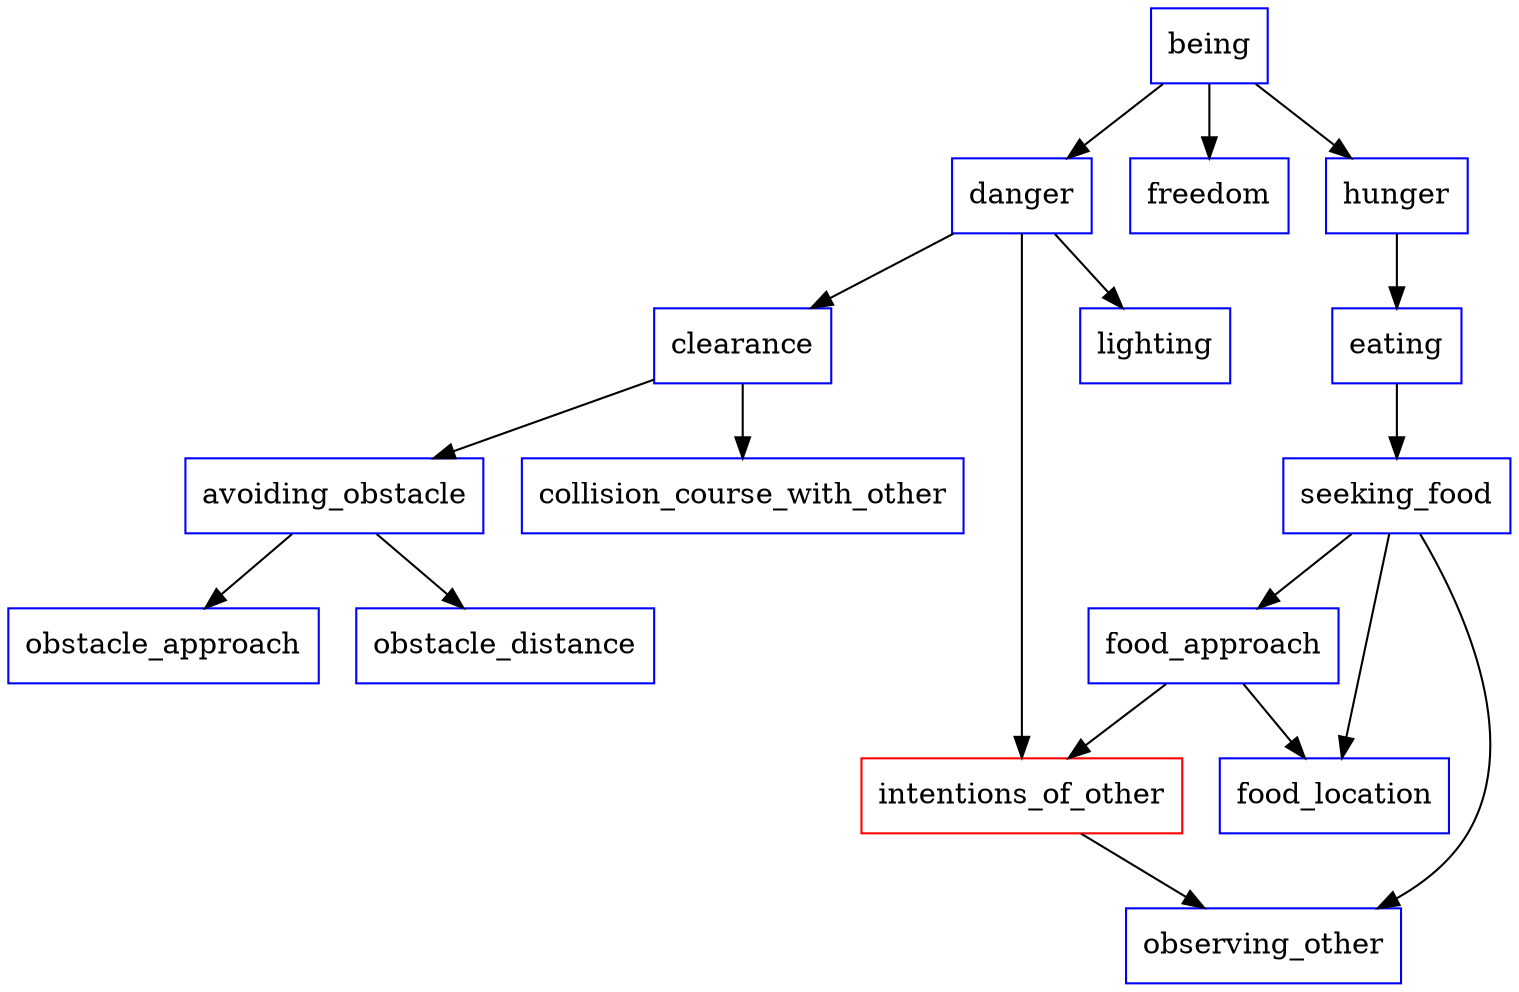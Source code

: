 digraph G {

  v0 [label="avoiding_obstacle",color="blue",shape="box"]
  v1 [label="being",color="blue",shape="box"]
  v2 [label="clearance",color="blue",shape="box"]
  v3 [label="collision_course_with_other",color="blue",shape="box"]
  v4 [label="danger",color="blue",shape="box"]
  v5 [label="eating",color="blue",shape="box"]
  v6 [label="food_approach",color="blue",shape="box"]
  v7 [label="freedom",color="blue",shape="box"]
  v8 [label="hunger",color="blue",shape="box"]
  v9 [label="intentions_of_other",color="red",shape="box"]
  v10 [label="lighting",color="blue",shape="box"]
  v11 [label="observing_other",color="blue",shape="box"]
  v12 [label="obstacle_approach",color="blue",shape="box"]
  v13 [label="obstacle_distance",color="blue",shape="box"]
  v14 [label="seeking_food",color="blue",shape="box"]
  v15 [label="food_location",color="blue",shape="box"]

  v0 -> v12
  v0 -> v13
  v1 -> v4
  v1 -> v8
  v1 -> v7
  v2 -> v0
  v2 -> v3
  v4 -> v2
  v4 -> v10
  v4 -> v9
  v5 -> v14
  v6 -> v9
  v6 -> v15
  v8 -> v5
  v9 -> v11
  v14 -> v6
  v14 -> v15
  v14 -> v11

}